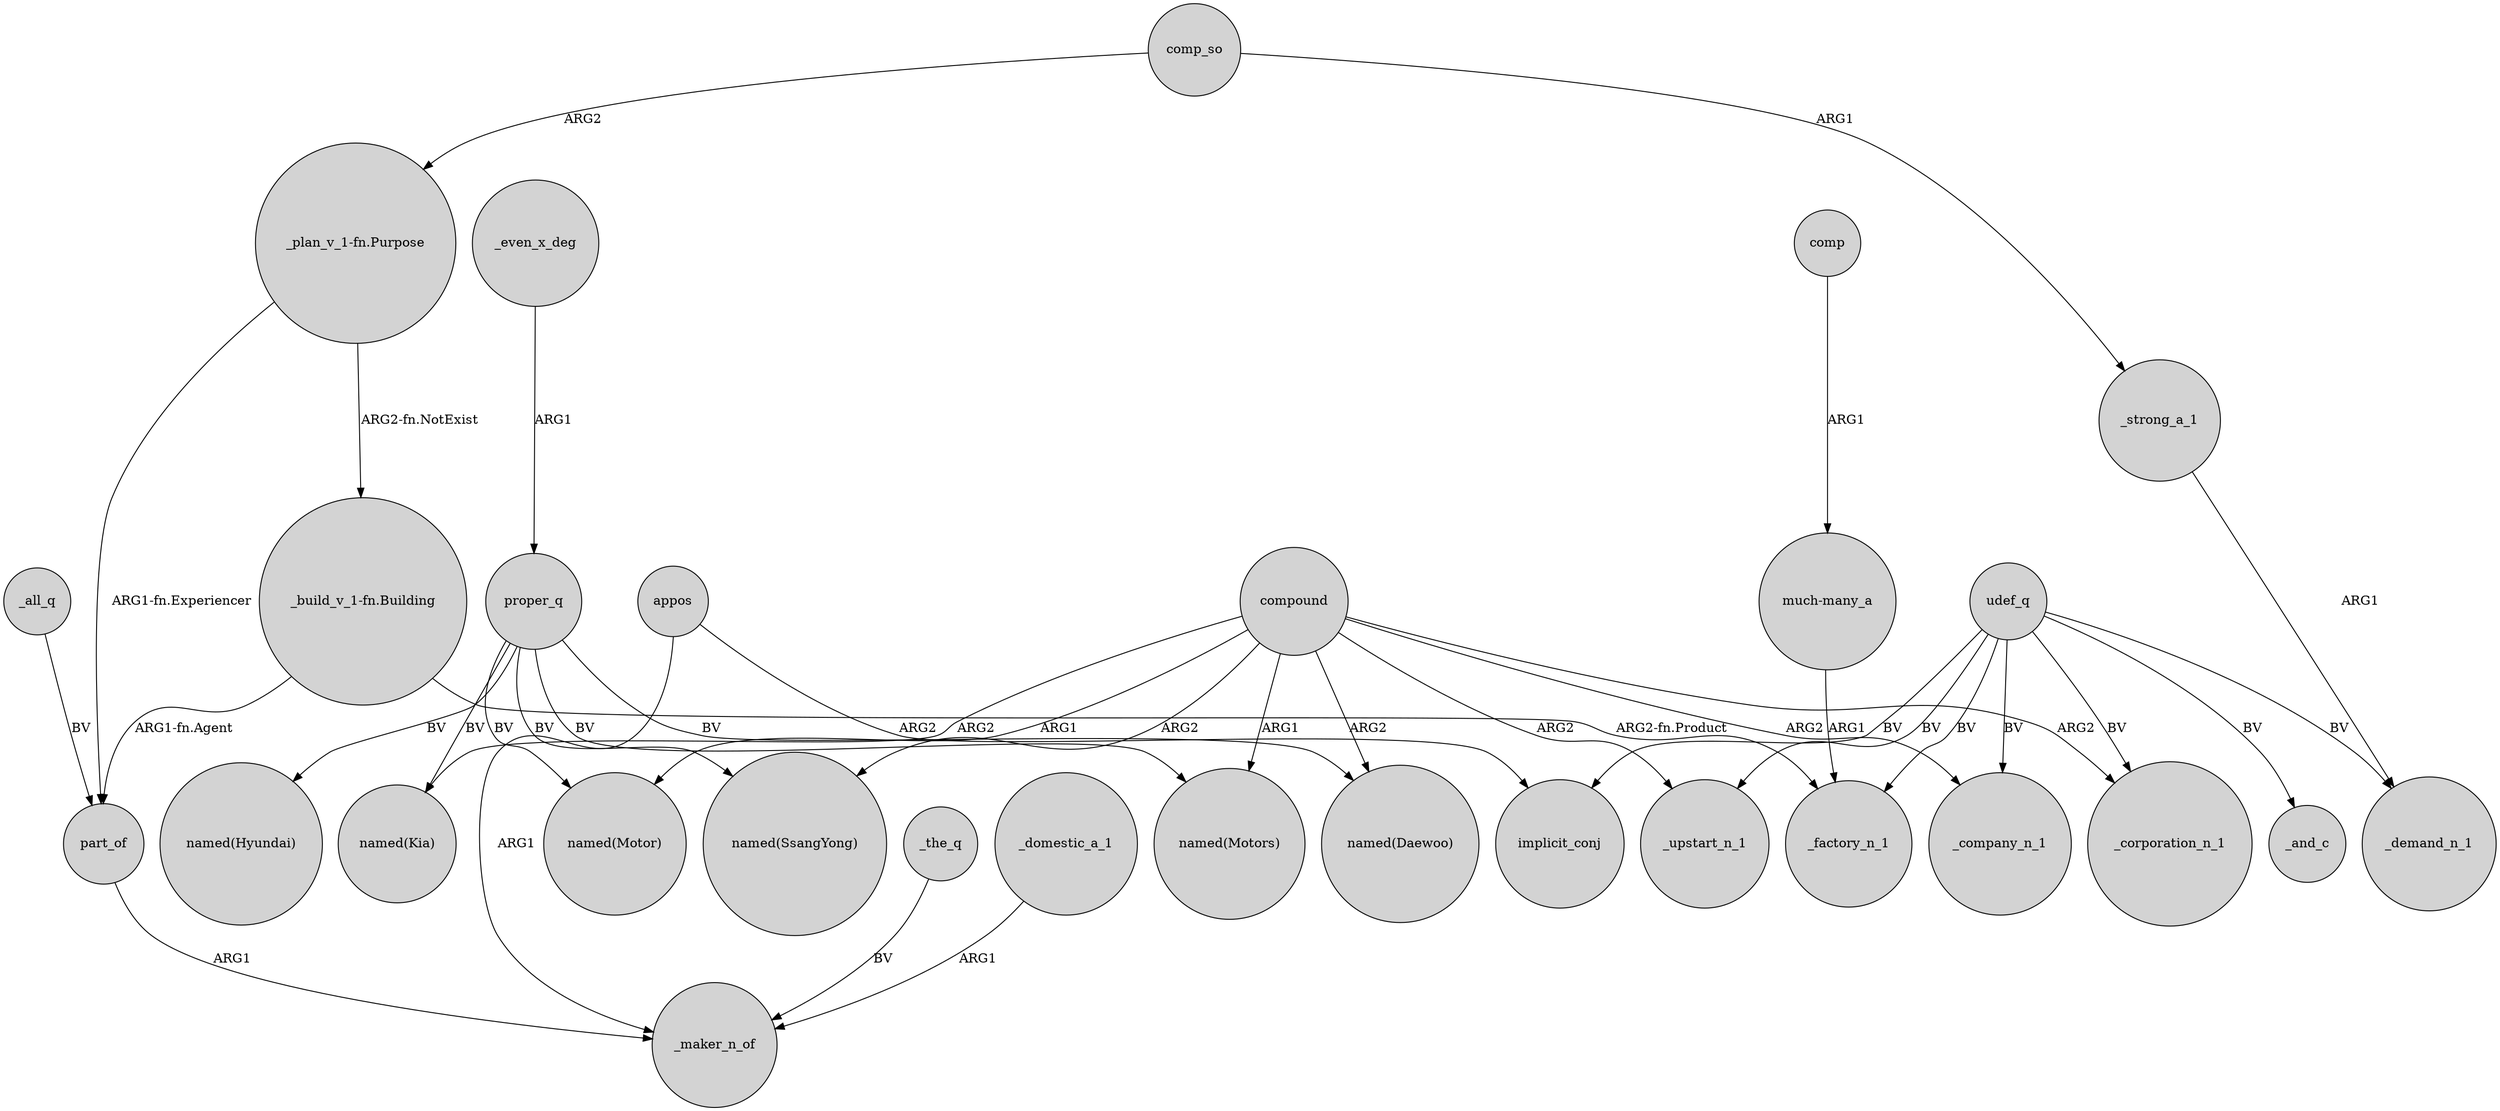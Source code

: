 digraph {
	node [shape=circle style=filled]
	proper_q -> "named(Daewoo)" [label=BV]
	_even_x_deg -> proper_q [label=ARG1]
	compound -> "named(Daewoo)" [label=ARG2]
	_all_q -> part_of [label=BV]
	"_build_v_1-fn.Building" -> _factory_n_1 [label="ARG2-fn.Product"]
	proper_q -> "named(Motors)" [label=BV]
	compound -> _company_n_1 [label=ARG2]
	proper_q -> "named(Kia)" [label=BV]
	compound -> _corporation_n_1 [label=ARG2]
	proper_q -> "named(Hyundai)" [label=BV]
	"much-many_a" -> _factory_n_1 [label=ARG1]
	part_of -> _maker_n_of [label=ARG1]
	appos -> implicit_conj [label=ARG2]
	compound -> "named(Motor)" [label=ARG1]
	_the_q -> _maker_n_of [label=BV]
	udef_q -> implicit_conj [label=BV]
	comp_so -> "_plan_v_1-fn.Purpose" [label=ARG2]
	_strong_a_1 -> _demand_n_1 [label=ARG1]
	comp_so -> _strong_a_1 [label=ARG1]
	compound -> "named(SsangYong)" [label=ARG2]
	udef_q -> _corporation_n_1 [label=BV]
	udef_q -> _factory_n_1 [label=BV]
	proper_q -> "named(Motor)" [label=BV]
	comp -> "much-many_a" [label=ARG1]
	udef_q -> _demand_n_1 [label=BV]
	"_build_v_1-fn.Building" -> part_of [label="ARG1-fn.Agent"]
	appos -> _maker_n_of [label=ARG1]
	compound -> _upstart_n_1 [label=ARG2]
	compound -> "named(Kia)" [label=ARG2]
	udef_q -> _upstart_n_1 [label=BV]
	"_plan_v_1-fn.Purpose" -> part_of [label="ARG1-fn.Experiencer"]
	_domestic_a_1 -> _maker_n_of [label=ARG1]
	"_plan_v_1-fn.Purpose" -> "_build_v_1-fn.Building" [label="ARG2-fn.NotExist"]
	udef_q -> _and_c [label=BV]
	udef_q -> _company_n_1 [label=BV]
	proper_q -> "named(SsangYong)" [label=BV]
	compound -> "named(Motors)" [label=ARG1]
}
